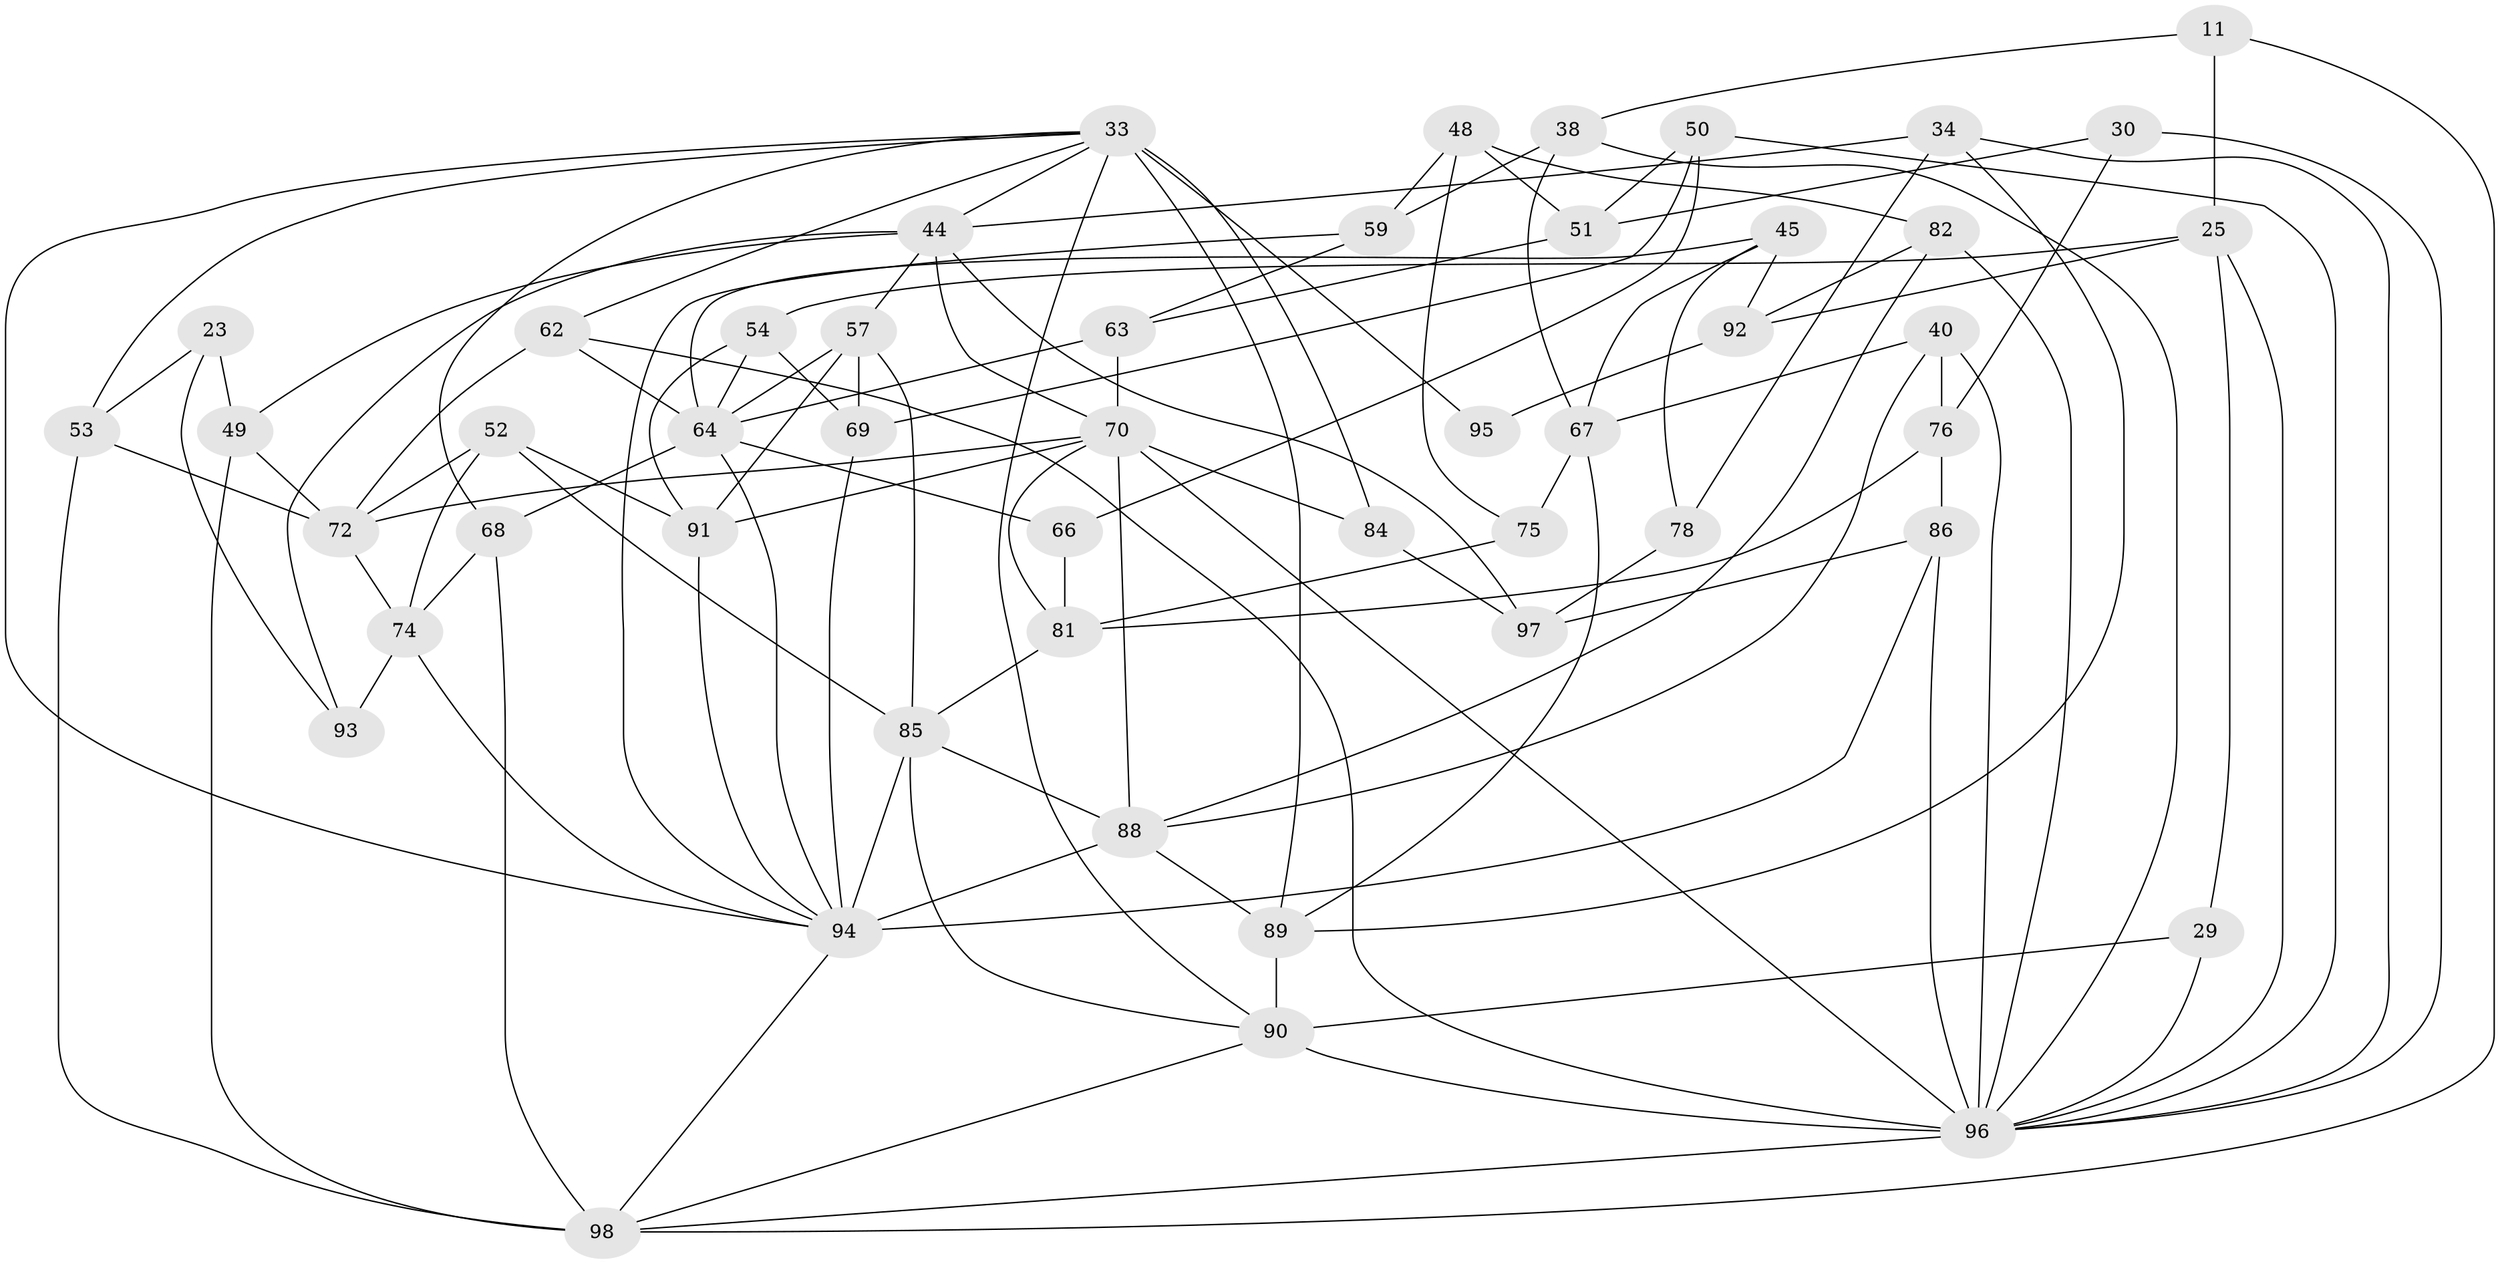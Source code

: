 // original degree distribution, {4: 1.0}
// Generated by graph-tools (version 1.1) at 2025/59/03/09/25 04:59:08]
// undirected, 49 vertices, 117 edges
graph export_dot {
graph [start="1"]
  node [color=gray90,style=filled];
  11;
  23;
  25 [super="+1"];
  29;
  30;
  33 [super="+12+13"];
  34;
  38;
  40;
  44 [super="+42"];
  45;
  48;
  49 [super="+9"];
  50;
  51;
  52;
  53;
  54;
  57 [super="+15"];
  59;
  62;
  63;
  64 [super="+5+43"];
  66;
  67 [super="+16"];
  68;
  69;
  70 [super="+27+60+56"];
  72 [super="+37"];
  74 [super="+19"];
  75;
  76 [super="+14"];
  78;
  81 [super="+36"];
  82;
  84;
  85 [super="+28+55+80"];
  86 [super="+65"];
  88 [super="+2+46+47"];
  89 [super="+77"];
  90 [super="+61"];
  91 [super="+83"];
  92;
  93;
  94 [super="+79+71"];
  95;
  96 [super="+6+10+26+21+58"];
  97 [super="+73"];
  98 [super="+35+87"];
  11 -- 38;
  11 -- 25 [weight=2];
  11 -- 98;
  23 -- 93;
  23 -- 49 [weight=2];
  23 -- 53;
  25 -- 29;
  25 -- 92;
  25 -- 54;
  25 -- 96;
  29 -- 96;
  29 -- 90 [weight=2];
  30 -- 76 [weight=2];
  30 -- 51;
  30 -- 96;
  33 -- 95 [weight=3];
  33 -- 62;
  33 -- 53;
  33 -- 84 [weight=2];
  33 -- 68;
  33 -- 44;
  33 -- 94;
  33 -- 90;
  33 -- 89;
  34 -- 78;
  34 -- 44;
  34 -- 96;
  34 -- 89;
  38 -- 59;
  38 -- 67;
  38 -- 96;
  40 -- 96;
  40 -- 76;
  40 -- 67;
  40 -- 88;
  44 -- 93;
  44 -- 97;
  44 -- 49;
  44 -- 57;
  44 -- 70 [weight=2];
  45 -- 78;
  45 -- 92;
  45 -- 67;
  45 -- 64;
  48 -- 51;
  48 -- 82;
  48 -- 75;
  48 -- 59;
  49 -- 72;
  49 -- 98 [weight=2];
  50 -- 66;
  50 -- 69;
  50 -- 51;
  50 -- 96;
  51 -- 63;
  52 -- 85;
  52 -- 74;
  52 -- 91;
  52 -- 72;
  53 -- 72;
  53 -- 98;
  54 -- 69;
  54 -- 91;
  54 -- 64;
  57 -- 64;
  57 -- 91 [weight=2];
  57 -- 69;
  57 -- 85;
  59 -- 63;
  59 -- 94;
  62 -- 64;
  62 -- 96;
  62 -- 72;
  63 -- 64;
  63 -- 70;
  64 -- 68;
  64 -- 66;
  64 -- 94;
  66 -- 81 [weight=2];
  67 -- 89;
  67 -- 75 [weight=2];
  68 -- 74;
  68 -- 98;
  69 -- 94;
  70 -- 84;
  70 -- 96 [weight=3];
  70 -- 81;
  70 -- 88 [weight=2];
  70 -- 91;
  70 -- 72;
  72 -- 74;
  74 -- 93 [weight=2];
  74 -- 94;
  75 -- 81;
  76 -- 81;
  76 -- 86 [weight=2];
  78 -- 97 [weight=2];
  81 -- 85;
  82 -- 88;
  82 -- 92;
  82 -- 96;
  84 -- 97;
  85 -- 88 [weight=3];
  85 -- 94 [weight=2];
  85 -- 90 [weight=2];
  86 -- 97 [weight=2];
  86 -- 96;
  86 -- 94 [weight=3];
  88 -- 94 [weight=2];
  88 -- 89;
  89 -- 90 [weight=2];
  90 -- 96 [weight=2];
  90 -- 98;
  91 -- 94;
  92 -- 95;
  94 -- 98;
  96 -- 98;
}
